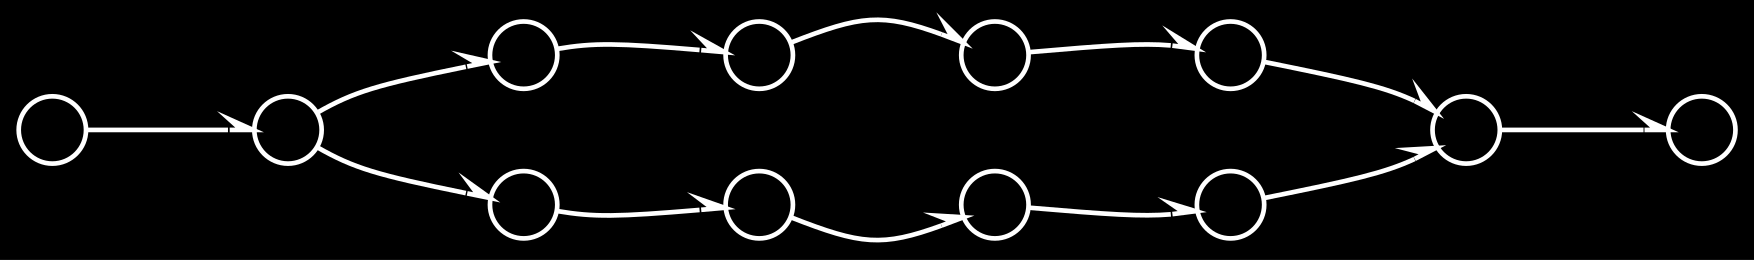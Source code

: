 digraph {
bgcolor=black
splines=curved
tailclip= true
  graph [size="11.7,8.3!"];
  node [shape = "point", width=0.2 ,fillcolor = black, color= white];
  edge [arrowhead = "halfopen", arrowsize=.5, color = white];

  rankdir = LR; // Tells dot to draw the graph left-to-right
                // (default is top-to-bottom, it's no good here)
  1 [label = "1"];
  2 [label = "2"];
  3 [label = "3"];
  4 [label = "4"];
  5 [label = "5"];
  6 [label = "6"];
  7 [label = "7"];
  8 [label = "8"];
  9 [label = "9"];

  1 -> 2;
  2 -> 3;
  3 -> 4;
  2 -> 5;
  5 -> 6;
  6 -> 7;
  7 -> 8;
  4 -> 9;
  9 -> 10;
  10 -> 11;
  8 -> 11;
  11 -> 12;

}